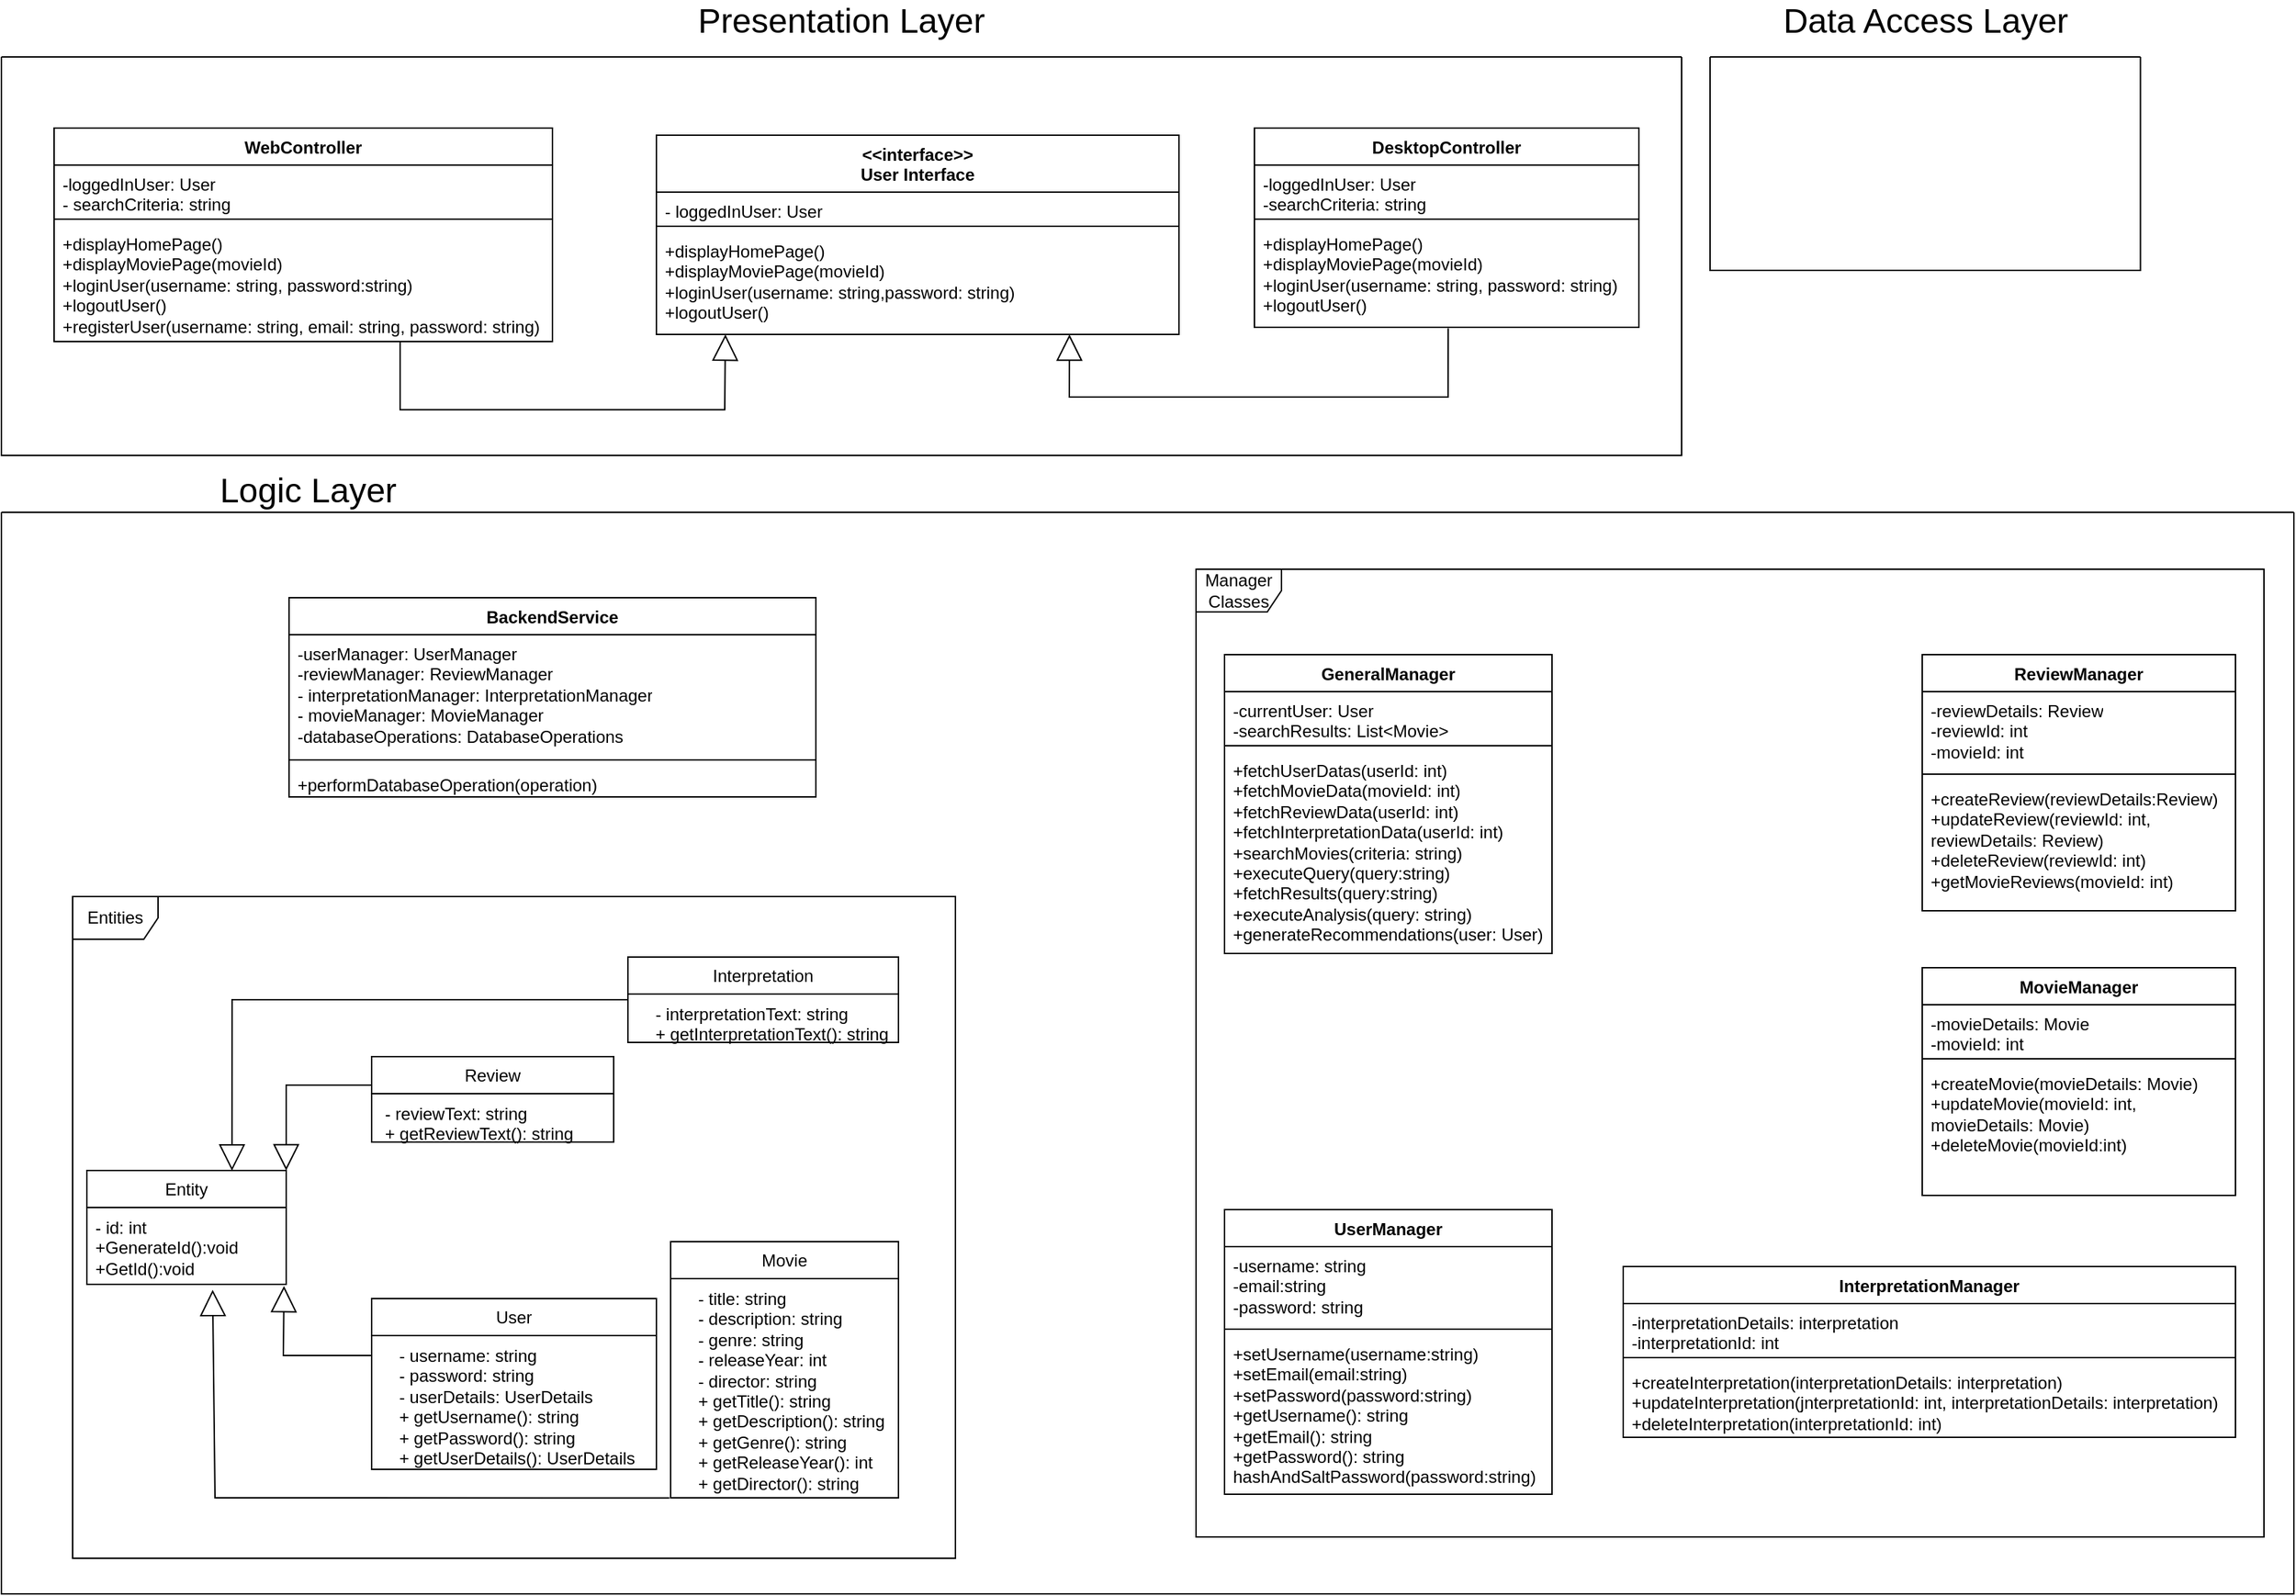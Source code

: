 <mxfile version="24.1.0" type="device">
  <diagram id="C5RBs43oDa-KdzZeNtuy" name="Page-1">
    <mxGraphModel dx="3141" dy="1196" grid="1" gridSize="10" guides="1" tooltips="1" connect="1" arrows="1" fold="1" page="1" pageScale="1" pageWidth="827" pageHeight="1169" math="0" shadow="0">
      <root>
        <mxCell id="WIyWlLk6GJQsqaUBKTNV-0" />
        <mxCell id="WIyWlLk6GJQsqaUBKTNV-1" parent="WIyWlLk6GJQsqaUBKTNV-0" />
        <mxCell id="iR38KoTatVXJLjxWmLt4-14" value="" style="swimlane;startSize=0;" parent="WIyWlLk6GJQsqaUBKTNV-1" vertex="1">
          <mxGeometry x="-800" y="70" width="1180" height="280" as="geometry" />
        </mxCell>
        <mxCell id="23h9r7jtXP9eD7p0l-dG-4" value="WebController" style="swimlane;fontStyle=1;align=center;verticalAlign=top;childLayout=stackLayout;horizontal=1;startSize=26;horizontalStack=0;resizeParent=1;resizeParentMax=0;resizeLast=0;collapsible=1;marginBottom=0;whiteSpace=wrap;html=1;" vertex="1" parent="iR38KoTatVXJLjxWmLt4-14">
          <mxGeometry x="37" y="50" width="350" height="150" as="geometry" />
        </mxCell>
        <mxCell id="23h9r7jtXP9eD7p0l-dG-5" value="-loggedInUser: User&lt;div&gt;- searchCriteria: string&lt;/div&gt;" style="text;strokeColor=none;fillColor=none;align=left;verticalAlign=top;spacingLeft=4;spacingRight=4;overflow=hidden;rotatable=0;points=[[0,0.5],[1,0.5]];portConstraint=eastwest;whiteSpace=wrap;html=1;" vertex="1" parent="23h9r7jtXP9eD7p0l-dG-4">
          <mxGeometry y="26" width="350" height="34" as="geometry" />
        </mxCell>
        <mxCell id="23h9r7jtXP9eD7p0l-dG-6" value="" style="line;strokeWidth=1;fillColor=none;align=left;verticalAlign=middle;spacingTop=-1;spacingLeft=3;spacingRight=3;rotatable=0;labelPosition=right;points=[];portConstraint=eastwest;strokeColor=inherit;" vertex="1" parent="23h9r7jtXP9eD7p0l-dG-4">
          <mxGeometry y="60" width="350" height="8" as="geometry" />
        </mxCell>
        <mxCell id="23h9r7jtXP9eD7p0l-dG-7" value="+displayHomePage()&lt;div&gt;+displayMoviePage(movieId)&lt;/div&gt;&lt;div&gt;+loginUser(username: string, password:string)&lt;/div&gt;&lt;div&gt;+logoutUser()&lt;/div&gt;&lt;div&gt;+registerUser(username: string, email: string, password: string)&lt;/div&gt;" style="text;strokeColor=none;fillColor=none;align=left;verticalAlign=top;spacingLeft=4;spacingRight=4;overflow=hidden;rotatable=0;points=[[0,0.5],[1,0.5]];portConstraint=eastwest;whiteSpace=wrap;html=1;" vertex="1" parent="23h9r7jtXP9eD7p0l-dG-4">
          <mxGeometry y="68" width="350" height="82" as="geometry" />
        </mxCell>
        <mxCell id="23h9r7jtXP9eD7p0l-dG-9" value="DesktopController" style="swimlane;fontStyle=1;align=center;verticalAlign=top;childLayout=stackLayout;horizontal=1;startSize=26;horizontalStack=0;resizeParent=1;resizeParentMax=0;resizeLast=0;collapsible=1;marginBottom=0;whiteSpace=wrap;html=1;" vertex="1" parent="iR38KoTatVXJLjxWmLt4-14">
          <mxGeometry x="880" y="50" width="270" height="140" as="geometry" />
        </mxCell>
        <mxCell id="23h9r7jtXP9eD7p0l-dG-10" value="-loggedInUser: User&lt;div&gt;-searchCriteria: string&lt;/div&gt;" style="text;strokeColor=none;fillColor=none;align=left;verticalAlign=top;spacingLeft=4;spacingRight=4;overflow=hidden;rotatable=0;points=[[0,0.5],[1,0.5]];portConstraint=eastwest;whiteSpace=wrap;html=1;" vertex="1" parent="23h9r7jtXP9eD7p0l-dG-9">
          <mxGeometry y="26" width="270" height="34" as="geometry" />
        </mxCell>
        <mxCell id="23h9r7jtXP9eD7p0l-dG-11" value="" style="line;strokeWidth=1;fillColor=none;align=left;verticalAlign=middle;spacingTop=-1;spacingLeft=3;spacingRight=3;rotatable=0;labelPosition=right;points=[];portConstraint=eastwest;strokeColor=inherit;" vertex="1" parent="23h9r7jtXP9eD7p0l-dG-9">
          <mxGeometry y="60" width="270" height="8" as="geometry" />
        </mxCell>
        <mxCell id="23h9r7jtXP9eD7p0l-dG-12" value="+displayHomePage()&lt;div&gt;+displayMoviePage(movieId)&lt;/div&gt;&lt;div&gt;+loginUser(username: string, password: string)&lt;/div&gt;&lt;div&gt;+logoutUser()&lt;/div&gt;" style="text;strokeColor=none;fillColor=none;align=left;verticalAlign=top;spacingLeft=4;spacingRight=4;overflow=hidden;rotatable=0;points=[[0,0.5],[1,0.5]];portConstraint=eastwest;whiteSpace=wrap;html=1;" vertex="1" parent="23h9r7jtXP9eD7p0l-dG-9">
          <mxGeometry y="68" width="270" height="72" as="geometry" />
        </mxCell>
        <mxCell id="23h9r7jtXP9eD7p0l-dG-0" value="&amp;lt;&amp;lt;interface&amp;gt;&amp;gt;&lt;div&gt;User Interface&lt;/div&gt;" style="swimlane;fontStyle=1;align=center;verticalAlign=top;childLayout=stackLayout;horizontal=1;startSize=40;horizontalStack=0;resizeParent=1;resizeParentMax=0;resizeLast=0;collapsible=1;marginBottom=0;whiteSpace=wrap;html=1;" vertex="1" parent="iR38KoTatVXJLjxWmLt4-14">
          <mxGeometry x="460" y="55" width="367" height="140" as="geometry" />
        </mxCell>
        <mxCell id="23h9r7jtXP9eD7p0l-dG-1" value="- loggedInUser: User" style="text;strokeColor=none;fillColor=none;align=left;verticalAlign=top;spacingLeft=4;spacingRight=4;overflow=hidden;rotatable=0;points=[[0,0.5],[1,0.5]];portConstraint=eastwest;whiteSpace=wrap;html=1;" vertex="1" parent="23h9r7jtXP9eD7p0l-dG-0">
          <mxGeometry y="40" width="367" height="20" as="geometry" />
        </mxCell>
        <mxCell id="23h9r7jtXP9eD7p0l-dG-2" value="" style="line;strokeWidth=1;fillColor=none;align=left;verticalAlign=middle;spacingTop=-1;spacingLeft=3;spacingRight=3;rotatable=0;labelPosition=right;points=[];portConstraint=eastwest;strokeColor=inherit;" vertex="1" parent="23h9r7jtXP9eD7p0l-dG-0">
          <mxGeometry y="60" width="367" height="8" as="geometry" />
        </mxCell>
        <mxCell id="23h9r7jtXP9eD7p0l-dG-3" value="+displayHomePage()&lt;div&gt;+displayMoviePage(movieId)&lt;/div&gt;&lt;div&gt;+loginUser(username: string,password: string)&lt;/div&gt;&lt;div&gt;+logoutUser()&lt;/div&gt;" style="text;strokeColor=none;fillColor=none;align=left;verticalAlign=top;spacingLeft=4;spacingRight=4;overflow=hidden;rotatable=0;points=[[0,0.5],[1,0.5]];portConstraint=eastwest;whiteSpace=wrap;html=1;" vertex="1" parent="23h9r7jtXP9eD7p0l-dG-0">
          <mxGeometry y="68" width="367" height="72" as="geometry" />
        </mxCell>
        <mxCell id="nimb80_pBrbYNt26mRaU-14" value="&lt;div&gt;&lt;br&gt;&lt;/div&gt;&lt;div&gt;&lt;br&gt;&lt;/div&gt;" style="endArrow=block;endSize=16;endFill=0;html=1;rounded=0;entryX=0.488;entryY=1.042;entryDx=0;entryDy=0;exitX=0.504;exitY=1.011;exitDx=0;exitDy=0;exitPerimeter=0;entryPerimeter=0;" parent="iR38KoTatVXJLjxWmLt4-14" edge="1" source="23h9r7jtXP9eD7p0l-dG-12">
          <mxGeometry x="-0.004" y="-5" width="160" relative="1" as="geometry">
            <mxPoint x="1016.08" y="196.008" as="sourcePoint" />
            <mxPoint x="750.096" y="195.004" as="targetPoint" />
            <Array as="points">
              <mxPoint x="1016" y="238.98" />
              <mxPoint x="750" y="238.98" />
            </Array>
            <mxPoint as="offset" />
          </mxGeometry>
        </mxCell>
        <mxCell id="23h9r7jtXP9eD7p0l-dG-38" value="&lt;div&gt;&lt;br&gt;&lt;/div&gt;&lt;div&gt;&lt;br&gt;&lt;/div&gt;" style="endArrow=block;endSize=16;endFill=0;html=1;rounded=0;entryX=0.132;entryY=1.03;entryDx=0;entryDy=0;entryPerimeter=0;" edge="1" parent="iR38KoTatVXJLjxWmLt4-14">
          <mxGeometry x="-0.004" y="-5" width="160" relative="1" as="geometry">
            <mxPoint x="280" y="200" as="sourcePoint" />
            <mxPoint x="508.444" y="195.0" as="targetPoint" />
            <Array as="points">
              <mxPoint x="280" y="247.84" />
              <mxPoint x="508" y="247.84" />
            </Array>
            <mxPoint as="offset" />
          </mxGeometry>
        </mxCell>
        <mxCell id="iR38KoTatVXJLjxWmLt4-16" value="" style="swimlane;startSize=0;" parent="WIyWlLk6GJQsqaUBKTNV-1" vertex="1">
          <mxGeometry x="-800" y="390" width="1610" height="760" as="geometry" />
        </mxCell>
        <mxCell id="qx7hN7F4rczpkf0NwDpL-27" value="Manager Classes" style="shape=umlFrame;whiteSpace=wrap;html=1;pointerEvents=0;" parent="iR38KoTatVXJLjxWmLt4-16" vertex="1">
          <mxGeometry x="839" y="40" width="750" height="680" as="geometry" />
        </mxCell>
        <mxCell id="23h9r7jtXP9eD7p0l-dG-18" value="GeneralManager" style="swimlane;fontStyle=1;align=center;verticalAlign=top;childLayout=stackLayout;horizontal=1;startSize=26;horizontalStack=0;resizeParent=1;resizeParentMax=0;resizeLast=0;collapsible=1;marginBottom=0;whiteSpace=wrap;html=1;" vertex="1" parent="iR38KoTatVXJLjxWmLt4-16">
          <mxGeometry x="859" y="100" width="230" height="210" as="geometry" />
        </mxCell>
        <mxCell id="23h9r7jtXP9eD7p0l-dG-19" value="-currentUser: User&lt;div&gt;-searchResults: List&amp;lt;Movie&amp;gt;&lt;/div&gt;" style="text;strokeColor=none;fillColor=none;align=left;verticalAlign=top;spacingLeft=4;spacingRight=4;overflow=hidden;rotatable=0;points=[[0,0.5],[1,0.5]];portConstraint=eastwest;whiteSpace=wrap;html=1;" vertex="1" parent="23h9r7jtXP9eD7p0l-dG-18">
          <mxGeometry y="26" width="230" height="34" as="geometry" />
        </mxCell>
        <mxCell id="23h9r7jtXP9eD7p0l-dG-20" value="" style="line;strokeWidth=1;fillColor=none;align=left;verticalAlign=middle;spacingTop=-1;spacingLeft=3;spacingRight=3;rotatable=0;labelPosition=right;points=[];portConstraint=eastwest;strokeColor=inherit;" vertex="1" parent="23h9r7jtXP9eD7p0l-dG-18">
          <mxGeometry y="60" width="230" height="8" as="geometry" />
        </mxCell>
        <mxCell id="23h9r7jtXP9eD7p0l-dG-21" value="+fetchUserDatas(userId: int)&lt;div&gt;+fetchMovieData(movieId: int)&lt;/div&gt;&lt;div&gt;+fetchReviewData(userId: int)&lt;/div&gt;&lt;div&gt;+fetchInterpretationData(userId: int)&lt;/div&gt;&lt;div&gt;+searchMovies(criteria: string)&lt;/div&gt;&lt;div&gt;+executeQuery(query:string)&lt;/div&gt;&lt;div&gt;+fetchResults(query:string)&lt;/div&gt;&lt;div&gt;+executeAnalysis(query: string)&lt;/div&gt;&lt;div&gt;+generateRecommendations(user: User)&lt;/div&gt;" style="text;strokeColor=none;fillColor=none;align=left;verticalAlign=top;spacingLeft=4;spacingRight=4;overflow=hidden;rotatable=0;points=[[0,0.5],[1,0.5]];portConstraint=eastwest;whiteSpace=wrap;html=1;" vertex="1" parent="23h9r7jtXP9eD7p0l-dG-18">
          <mxGeometry y="68" width="230" height="142" as="geometry" />
        </mxCell>
        <mxCell id="23h9r7jtXP9eD7p0l-dG-22" value="UserManager" style="swimlane;fontStyle=1;align=center;verticalAlign=top;childLayout=stackLayout;horizontal=1;startSize=26;horizontalStack=0;resizeParent=1;resizeParentMax=0;resizeLast=0;collapsible=1;marginBottom=0;whiteSpace=wrap;html=1;" vertex="1" parent="iR38KoTatVXJLjxWmLt4-16">
          <mxGeometry x="859" y="490" width="230" height="200" as="geometry" />
        </mxCell>
        <mxCell id="23h9r7jtXP9eD7p0l-dG-23" value="-username: string&lt;div&gt;-email:string&lt;/div&gt;&lt;div&gt;-password: string&lt;/div&gt;" style="text;strokeColor=none;fillColor=none;align=left;verticalAlign=top;spacingLeft=4;spacingRight=4;overflow=hidden;rotatable=0;points=[[0,0.5],[1,0.5]];portConstraint=eastwest;whiteSpace=wrap;html=1;" vertex="1" parent="23h9r7jtXP9eD7p0l-dG-22">
          <mxGeometry y="26" width="230" height="54" as="geometry" />
        </mxCell>
        <mxCell id="23h9r7jtXP9eD7p0l-dG-24" value="" style="line;strokeWidth=1;fillColor=none;align=left;verticalAlign=middle;spacingTop=-1;spacingLeft=3;spacingRight=3;rotatable=0;labelPosition=right;points=[];portConstraint=eastwest;strokeColor=inherit;" vertex="1" parent="23h9r7jtXP9eD7p0l-dG-22">
          <mxGeometry y="80" width="230" height="8" as="geometry" />
        </mxCell>
        <mxCell id="23h9r7jtXP9eD7p0l-dG-25" value="+setUsername(username:string)&lt;div&gt;+setEmail(email:string)&lt;/div&gt;&lt;div&gt;+setPassword(password:string)&lt;/div&gt;&lt;div&gt;+getUsername(): string&lt;/div&gt;&lt;div&gt;+getEmail(): string&lt;/div&gt;&lt;div&gt;+getPassword(): string&lt;/div&gt;&lt;div&gt;hashAndSaltPassword(password:string)&lt;/div&gt;" style="text;strokeColor=none;fillColor=none;align=left;verticalAlign=top;spacingLeft=4;spacingRight=4;overflow=hidden;rotatable=0;points=[[0,0.5],[1,0.5]];portConstraint=eastwest;whiteSpace=wrap;html=1;" vertex="1" parent="23h9r7jtXP9eD7p0l-dG-22">
          <mxGeometry y="88" width="230" height="112" as="geometry" />
        </mxCell>
        <mxCell id="23h9r7jtXP9eD7p0l-dG-26" value="ReviewManager" style="swimlane;fontStyle=1;align=center;verticalAlign=top;childLayout=stackLayout;horizontal=1;startSize=26;horizontalStack=0;resizeParent=1;resizeParentMax=0;resizeLast=0;collapsible=1;marginBottom=0;whiteSpace=wrap;html=1;" vertex="1" parent="iR38KoTatVXJLjxWmLt4-16">
          <mxGeometry x="1349" y="100" width="220" height="180" as="geometry" />
        </mxCell>
        <mxCell id="23h9r7jtXP9eD7p0l-dG-27" value="-reviewDetails: Review&lt;div&gt;-reviewId: int&lt;/div&gt;&lt;div&gt;-movieId: int&lt;/div&gt;" style="text;strokeColor=none;fillColor=none;align=left;verticalAlign=top;spacingLeft=4;spacingRight=4;overflow=hidden;rotatable=0;points=[[0,0.5],[1,0.5]];portConstraint=eastwest;whiteSpace=wrap;html=1;" vertex="1" parent="23h9r7jtXP9eD7p0l-dG-26">
          <mxGeometry y="26" width="220" height="54" as="geometry" />
        </mxCell>
        <mxCell id="23h9r7jtXP9eD7p0l-dG-28" value="" style="line;strokeWidth=1;fillColor=none;align=left;verticalAlign=middle;spacingTop=-1;spacingLeft=3;spacingRight=3;rotatable=0;labelPosition=right;points=[];portConstraint=eastwest;strokeColor=inherit;" vertex="1" parent="23h9r7jtXP9eD7p0l-dG-26">
          <mxGeometry y="80" width="220" height="8" as="geometry" />
        </mxCell>
        <mxCell id="23h9r7jtXP9eD7p0l-dG-29" value="+createReview(reviewDetails:Review)&lt;div&gt;+updateReview(reviewId: int, reviewDetails: Review)&lt;/div&gt;&lt;div&gt;+deleteReview(reviewId: int)&lt;/div&gt;&lt;div&gt;+getMovieReviews(movieId: int)&lt;/div&gt;" style="text;strokeColor=none;fillColor=none;align=left;verticalAlign=top;spacingLeft=4;spacingRight=4;overflow=hidden;rotatable=0;points=[[0,0.5],[1,0.5]];portConstraint=eastwest;whiteSpace=wrap;html=1;" vertex="1" parent="23h9r7jtXP9eD7p0l-dG-26">
          <mxGeometry y="88" width="220" height="92" as="geometry" />
        </mxCell>
        <mxCell id="23h9r7jtXP9eD7p0l-dG-30" value="InterpretationManager" style="swimlane;fontStyle=1;align=center;verticalAlign=top;childLayout=stackLayout;horizontal=1;startSize=26;horizontalStack=0;resizeParent=1;resizeParentMax=0;resizeLast=0;collapsible=1;marginBottom=0;whiteSpace=wrap;html=1;" vertex="1" parent="iR38KoTatVXJLjxWmLt4-16">
          <mxGeometry x="1139" y="530" width="430" height="120" as="geometry" />
        </mxCell>
        <mxCell id="23h9r7jtXP9eD7p0l-dG-31" value="-interpretationDetails: interpretation&lt;div&gt;-interpretationId: int&lt;/div&gt;" style="text;strokeColor=none;fillColor=none;align=left;verticalAlign=top;spacingLeft=4;spacingRight=4;overflow=hidden;rotatable=0;points=[[0,0.5],[1,0.5]];portConstraint=eastwest;whiteSpace=wrap;html=1;" vertex="1" parent="23h9r7jtXP9eD7p0l-dG-30">
          <mxGeometry y="26" width="430" height="34" as="geometry" />
        </mxCell>
        <mxCell id="23h9r7jtXP9eD7p0l-dG-32" value="" style="line;strokeWidth=1;fillColor=none;align=left;verticalAlign=middle;spacingTop=-1;spacingLeft=3;spacingRight=3;rotatable=0;labelPosition=right;points=[];portConstraint=eastwest;strokeColor=inherit;" vertex="1" parent="23h9r7jtXP9eD7p0l-dG-30">
          <mxGeometry y="60" width="430" height="8" as="geometry" />
        </mxCell>
        <mxCell id="23h9r7jtXP9eD7p0l-dG-33" value="+createInterpretation(interpretationDetails: interpretation)&lt;div&gt;+updateInterpretation(jnterpretationId: int, interpretationDetails: interpretation)&lt;/div&gt;&lt;div&gt;+deleteInterpretation(interpretationId: int)&lt;/div&gt;" style="text;strokeColor=none;fillColor=none;align=left;verticalAlign=top;spacingLeft=4;spacingRight=4;overflow=hidden;rotatable=0;points=[[0,0.5],[1,0.5]];portConstraint=eastwest;whiteSpace=wrap;html=1;" vertex="1" parent="23h9r7jtXP9eD7p0l-dG-30">
          <mxGeometry y="68" width="430" height="52" as="geometry" />
        </mxCell>
        <mxCell id="23h9r7jtXP9eD7p0l-dG-34" value="MovieManager" style="swimlane;fontStyle=1;align=center;verticalAlign=top;childLayout=stackLayout;horizontal=1;startSize=26;horizontalStack=0;resizeParent=1;resizeParentMax=0;resizeLast=0;collapsible=1;marginBottom=0;whiteSpace=wrap;html=1;" vertex="1" parent="iR38KoTatVXJLjxWmLt4-16">
          <mxGeometry x="1349" y="320" width="220" height="160" as="geometry" />
        </mxCell>
        <mxCell id="23h9r7jtXP9eD7p0l-dG-35" value="-movieDetails: Movie&lt;div&gt;-movieId: int&lt;/div&gt;" style="text;strokeColor=none;fillColor=none;align=left;verticalAlign=top;spacingLeft=4;spacingRight=4;overflow=hidden;rotatable=0;points=[[0,0.5],[1,0.5]];portConstraint=eastwest;whiteSpace=wrap;html=1;" vertex="1" parent="23h9r7jtXP9eD7p0l-dG-34">
          <mxGeometry y="26" width="220" height="34" as="geometry" />
        </mxCell>
        <mxCell id="23h9r7jtXP9eD7p0l-dG-36" value="" style="line;strokeWidth=1;fillColor=none;align=left;verticalAlign=middle;spacingTop=-1;spacingLeft=3;spacingRight=3;rotatable=0;labelPosition=right;points=[];portConstraint=eastwest;strokeColor=inherit;" vertex="1" parent="23h9r7jtXP9eD7p0l-dG-34">
          <mxGeometry y="60" width="220" height="8" as="geometry" />
        </mxCell>
        <mxCell id="23h9r7jtXP9eD7p0l-dG-37" value="+createMovie(movieDetails: Movie)&lt;div&gt;+updateMovie(movieId: int, movieDetails: Movie)&lt;/div&gt;&lt;div&gt;+deleteMovie(movieId:int)&lt;/div&gt;" style="text;strokeColor=none;fillColor=none;align=left;verticalAlign=top;spacingLeft=4;spacingRight=4;overflow=hidden;rotatable=0;points=[[0,0.5],[1,0.5]];portConstraint=eastwest;whiteSpace=wrap;html=1;" vertex="1" parent="23h9r7jtXP9eD7p0l-dG-34">
          <mxGeometry y="68" width="220" height="92" as="geometry" />
        </mxCell>
        <mxCell id="qx7hN7F4rczpkf0NwDpL-35" value="Entities" style="shape=umlFrame;whiteSpace=wrap;html=1;pointerEvents=0;" parent="iR38KoTatVXJLjxWmLt4-16" vertex="1">
          <mxGeometry x="50" y="270" width="620" height="465" as="geometry" />
        </mxCell>
        <mxCell id="qx7hN7F4rczpkf0NwDpL-4" value="User" style="swimlane;fontStyle=0;childLayout=stackLayout;horizontal=1;startSize=26;fillColor=none;horizontalStack=0;resizeParent=1;resizeParentMax=0;resizeLast=0;collapsible=1;marginBottom=0;whiteSpace=wrap;html=1;" parent="iR38KoTatVXJLjxWmLt4-16" vertex="1">
          <mxGeometry x="260" y="552.5" width="200" height="120" as="geometry" />
        </mxCell>
        <mxCell id="qx7hN7F4rczpkf0NwDpL-5" value="&lt;div&gt;&lt;span style=&quot;background-color: initial;&quot;&gt;&amp;nbsp; &amp;nbsp; - username: string&lt;/span&gt;&lt;br&gt;&lt;/div&gt;&lt;div&gt;&amp;nbsp; &amp;nbsp; - password: string&lt;/div&gt;&lt;div&gt;&amp;nbsp; &amp;nbsp; - userDetails: UserDetails&lt;/div&gt;&lt;div&gt;&amp;nbsp; &amp;nbsp; + getUsername(): string&lt;/div&gt;&lt;div&gt;&amp;nbsp; &amp;nbsp; + getPassword(): string&lt;/div&gt;&lt;div&gt;&amp;nbsp; &amp;nbsp; + getUserDetails(): UserDetails&lt;/div&gt;" style="text;strokeColor=none;fillColor=none;align=left;verticalAlign=top;spacingLeft=4;spacingRight=4;overflow=hidden;rotatable=0;points=[[0,0.5],[1,0.5]];portConstraint=eastwest;whiteSpace=wrap;html=1;" parent="qx7hN7F4rczpkf0NwDpL-4" vertex="1">
          <mxGeometry y="26" width="200" height="94" as="geometry" />
        </mxCell>
        <mxCell id="qx7hN7F4rczpkf0NwDpL-8" value="Movie" style="swimlane;fontStyle=0;childLayout=stackLayout;horizontal=1;startSize=26;fillColor=none;horizontalStack=0;resizeParent=1;resizeParentMax=0;resizeLast=0;collapsible=1;marginBottom=0;whiteSpace=wrap;html=1;" parent="iR38KoTatVXJLjxWmLt4-16" vertex="1">
          <mxGeometry x="470" y="512.5" width="160" height="180" as="geometry" />
        </mxCell>
        <mxCell id="qx7hN7F4rczpkf0NwDpL-9" value="&lt;div&gt;&lt;span style=&quot;background-color: initial;&quot;&gt;&amp;nbsp; &amp;nbsp; - title: string&lt;/span&gt;&lt;br&gt;&lt;/div&gt;&lt;div&gt;&amp;nbsp; &amp;nbsp; - description: string&lt;/div&gt;&lt;div&gt;&amp;nbsp; &amp;nbsp; - genre: string&lt;/div&gt;&lt;div&gt;&amp;nbsp; &amp;nbsp; - releaseYear: int&lt;/div&gt;&lt;div&gt;&amp;nbsp; &amp;nbsp; - director: string&lt;/div&gt;&lt;div&gt;&amp;nbsp; &amp;nbsp; + getTitle(): string&lt;/div&gt;&lt;div&gt;&amp;nbsp; &amp;nbsp; + getDescription(): string&lt;/div&gt;&lt;div&gt;&amp;nbsp; &amp;nbsp; + getGenre(): string&lt;/div&gt;&lt;div&gt;&amp;nbsp; &amp;nbsp; + getReleaseYear(): int&lt;/div&gt;&lt;div&gt;&amp;nbsp; &amp;nbsp; + getDirector(): string&lt;/div&gt;" style="text;strokeColor=none;fillColor=none;align=left;verticalAlign=top;spacingLeft=4;spacingRight=4;overflow=hidden;rotatable=0;points=[[0,0.5],[1,0.5]];portConstraint=eastwest;whiteSpace=wrap;html=1;" parent="qx7hN7F4rczpkf0NwDpL-8" vertex="1">
          <mxGeometry y="26" width="160" height="154" as="geometry" />
        </mxCell>
        <mxCell id="qx7hN7F4rczpkf0NwDpL-12" value="Review" style="swimlane;fontStyle=0;childLayout=stackLayout;horizontal=1;startSize=26;fillColor=none;horizontalStack=0;resizeParent=1;resizeParentMax=0;resizeLast=0;collapsible=1;marginBottom=0;whiteSpace=wrap;html=1;" parent="iR38KoTatVXJLjxWmLt4-16" vertex="1">
          <mxGeometry x="260" y="382.5" width="170" height="60" as="geometry" />
        </mxCell>
        <mxCell id="qx7hN7F4rczpkf0NwDpL-13" value="&lt;div&gt;&lt;span style=&quot;background-color: initial;&quot;&gt;&amp;nbsp;- reviewText: string&lt;/span&gt;&lt;br&gt;&lt;/div&gt;&lt;div&gt;&amp;nbsp;+ getReviewText(): string&lt;/div&gt;" style="text;strokeColor=none;fillColor=none;align=left;verticalAlign=top;spacingLeft=4;spacingRight=4;overflow=hidden;rotatable=0;points=[[0,0.5],[1,0.5]];portConstraint=eastwest;whiteSpace=wrap;html=1;" parent="qx7hN7F4rczpkf0NwDpL-12" vertex="1">
          <mxGeometry y="26" width="170" height="34" as="geometry" />
        </mxCell>
        <mxCell id="qx7hN7F4rczpkf0NwDpL-16" value="Interpretation" style="swimlane;fontStyle=0;childLayout=stackLayout;horizontal=1;startSize=26;fillColor=none;horizontalStack=0;resizeParent=1;resizeParentMax=0;resizeLast=0;collapsible=1;marginBottom=0;whiteSpace=wrap;html=1;" parent="iR38KoTatVXJLjxWmLt4-16" vertex="1">
          <mxGeometry x="440" y="312.5" width="190" height="60" as="geometry" />
        </mxCell>
        <mxCell id="qx7hN7F4rczpkf0NwDpL-17" value="&lt;div&gt;&lt;span style=&quot;background-color: initial;&quot;&gt;&amp;nbsp; &amp;nbsp; - interpretationText: string&lt;/span&gt;&lt;/div&gt;&lt;div&gt;&amp;nbsp; &amp;nbsp; + getInterpretationText(): string&lt;/div&gt;" style="text;strokeColor=none;fillColor=none;align=left;verticalAlign=top;spacingLeft=4;spacingRight=4;overflow=hidden;rotatable=0;points=[[0,0.5],[1,0.5]];portConstraint=eastwest;whiteSpace=wrap;html=1;" parent="qx7hN7F4rczpkf0NwDpL-16" vertex="1">
          <mxGeometry y="26" width="190" height="34" as="geometry" />
        </mxCell>
        <mxCell id="nimb80_pBrbYNt26mRaU-0" value="Entity" style="swimlane;fontStyle=0;childLayout=stackLayout;horizontal=1;startSize=26;fillColor=none;horizontalStack=0;resizeParent=1;resizeParentMax=0;resizeLast=0;collapsible=1;marginBottom=0;whiteSpace=wrap;html=1;" parent="iR38KoTatVXJLjxWmLt4-16" vertex="1">
          <mxGeometry x="60" y="462.5" width="140" height="80" as="geometry" />
        </mxCell>
        <mxCell id="nimb80_pBrbYNt26mRaU-1" value="&lt;div&gt;- id: int&lt;/div&gt;+GenerateId():void&lt;div&gt;+GetId():void&lt;/div&gt;" style="text;strokeColor=none;fillColor=none;align=left;verticalAlign=top;spacingLeft=4;spacingRight=4;overflow=hidden;rotatable=0;points=[[0,0.5],[1,0.5]];portConstraint=eastwest;whiteSpace=wrap;html=1;" parent="nimb80_pBrbYNt26mRaU-0" vertex="1">
          <mxGeometry y="26" width="140" height="54" as="geometry" />
        </mxCell>
        <mxCell id="nimb80_pBrbYNt26mRaU-4" value="&lt;div&gt;&lt;br&gt;&lt;/div&gt;&lt;div&gt;&lt;br&gt;&lt;/div&gt;" style="endArrow=block;endSize=16;endFill=0;html=1;rounded=0;entryX=0.989;entryY=1.021;entryDx=0;entryDy=0;entryPerimeter=0;" parent="iR38KoTatVXJLjxWmLt4-16" target="nimb80_pBrbYNt26mRaU-1" edge="1">
          <mxGeometry width="160" relative="1" as="geometry">
            <mxPoint x="260" y="592.5" as="sourcePoint" />
            <mxPoint x="238.24" y="635.89" as="targetPoint" />
            <Array as="points">
              <mxPoint x="198" y="592.5" />
            </Array>
          </mxGeometry>
        </mxCell>
        <mxCell id="nimb80_pBrbYNt26mRaU-5" value="&lt;div&gt;&lt;br&gt;&lt;/div&gt;&lt;div&gt;&lt;br&gt;&lt;/div&gt;" style="endArrow=block;endSize=16;endFill=0;html=1;rounded=0;entryX=1;entryY=0;entryDx=0;entryDy=0;" parent="iR38KoTatVXJLjxWmLt4-16" target="nimb80_pBrbYNt26mRaU-0" edge="1">
          <mxGeometry width="160" relative="1" as="geometry">
            <mxPoint x="260" y="402.5" as="sourcePoint" />
            <mxPoint x="160" y="362.5" as="targetPoint" />
            <Array as="points">
              <mxPoint x="200" y="402.5" />
            </Array>
          </mxGeometry>
        </mxCell>
        <mxCell id="nimb80_pBrbYNt26mRaU-6" value="&lt;div&gt;&lt;br&gt;&lt;/div&gt;&lt;div&gt;&lt;br&gt;&lt;/div&gt;" style="endArrow=block;endSize=16;endFill=0;html=1;rounded=0;entryX=0.728;entryY=0.002;entryDx=0;entryDy=0;entryPerimeter=0;" parent="iR38KoTatVXJLjxWmLt4-16" target="nimb80_pBrbYNt26mRaU-0" edge="1">
          <mxGeometry width="160" relative="1" as="geometry">
            <mxPoint x="440" y="342.5" as="sourcePoint" />
            <mxPoint x="382" y="362.5" as="targetPoint" />
            <Array as="points">
              <mxPoint x="162" y="342.5" />
            </Array>
          </mxGeometry>
        </mxCell>
        <mxCell id="nimb80_pBrbYNt26mRaU-8" value="&lt;div&gt;&lt;br&gt;&lt;/div&gt;&lt;div&gt;&lt;br&gt;&lt;/div&gt;" style="endArrow=block;endSize=16;endFill=0;html=1;rounded=0;exitX=-0.005;exitY=1.001;exitDx=0;exitDy=0;exitPerimeter=0;entryX=0.631;entryY=1.071;entryDx=0;entryDy=0;entryPerimeter=0;" parent="iR38KoTatVXJLjxWmLt4-16" source="qx7hN7F4rczpkf0NwDpL-9" target="nimb80_pBrbYNt26mRaU-1" edge="1">
          <mxGeometry width="160" relative="1" as="geometry">
            <mxPoint x="228" y="672.5" as="sourcePoint" />
            <mxPoint x="170" y="732.5" as="targetPoint" />
            <Array as="points">
              <mxPoint x="150" y="692.5" />
            </Array>
          </mxGeometry>
        </mxCell>
        <mxCell id="23h9r7jtXP9eD7p0l-dG-13" value="BackendService" style="swimlane;fontStyle=1;align=center;verticalAlign=top;childLayout=stackLayout;horizontal=1;startSize=26;horizontalStack=0;resizeParent=1;resizeParentMax=0;resizeLast=0;collapsible=1;marginBottom=0;whiteSpace=wrap;html=1;" vertex="1" parent="iR38KoTatVXJLjxWmLt4-16">
          <mxGeometry x="202" y="60" width="370" height="140" as="geometry" />
        </mxCell>
        <mxCell id="23h9r7jtXP9eD7p0l-dG-14" value="-userManager: UserManager&lt;div&gt;-reviewManager: ReviewManager&lt;/div&gt;&lt;div&gt;- interpretationManager: InterpretationManager&lt;/div&gt;&lt;div&gt;- movieManager: MovieManager&lt;/div&gt;&lt;div&gt;-databaseOperations: DatabaseOperations&lt;/div&gt;" style="text;strokeColor=none;fillColor=none;align=left;verticalAlign=top;spacingLeft=4;spacingRight=4;overflow=hidden;rotatable=0;points=[[0,0.5],[1,0.5]];portConstraint=eastwest;whiteSpace=wrap;html=1;" vertex="1" parent="23h9r7jtXP9eD7p0l-dG-13">
          <mxGeometry y="26" width="370" height="84" as="geometry" />
        </mxCell>
        <mxCell id="23h9r7jtXP9eD7p0l-dG-15" value="" style="line;strokeWidth=1;fillColor=none;align=left;verticalAlign=middle;spacingTop=-1;spacingLeft=3;spacingRight=3;rotatable=0;labelPosition=right;points=[];portConstraint=eastwest;strokeColor=inherit;" vertex="1" parent="23h9r7jtXP9eD7p0l-dG-13">
          <mxGeometry y="110" width="370" height="8" as="geometry" />
        </mxCell>
        <mxCell id="23h9r7jtXP9eD7p0l-dG-16" value="+performDatabaseOperation(operation)" style="text;strokeColor=none;fillColor=none;align=left;verticalAlign=top;spacingLeft=4;spacingRight=4;overflow=hidden;rotatable=0;points=[[0,0.5],[1,0.5]];portConstraint=eastwest;whiteSpace=wrap;html=1;" vertex="1" parent="23h9r7jtXP9eD7p0l-dG-13">
          <mxGeometry y="118" width="370" height="22" as="geometry" />
        </mxCell>
        <mxCell id="iR38KoTatVXJLjxWmLt4-46" value="" style="swimlane;startSize=0;" parent="WIyWlLk6GJQsqaUBKTNV-1" vertex="1">
          <mxGeometry x="400" y="70" width="302.25" height="150" as="geometry" />
        </mxCell>
        <mxCell id="iR38KoTatVXJLjxWmLt4-52" value="&lt;font style=&quot;font-size: 24px;&quot;&gt;Logic Layer&lt;/font&gt;" style="text;html=1;align=center;verticalAlign=middle;whiteSpace=wrap;rounded=0;" parent="WIyWlLk6GJQsqaUBKTNV-1" vertex="1">
          <mxGeometry x="-680.0" y="360" width="191" height="30" as="geometry" />
        </mxCell>
        <mxCell id="iR38KoTatVXJLjxWmLt4-15" value="&lt;font style=&quot;font-size: 24px;&quot;&gt;Presentation Layer&lt;/font&gt;" style="text;html=1;align=center;verticalAlign=middle;whiteSpace=wrap;rounded=0;" parent="WIyWlLk6GJQsqaUBKTNV-1" vertex="1">
          <mxGeometry x="-325" y="30" width="230" height="30" as="geometry" />
        </mxCell>
        <mxCell id="iR38KoTatVXJLjxWmLt4-51" value="&lt;font style=&quot;font-size: 24px;&quot;&gt;Data Access Layer&lt;/font&gt;" style="text;html=1;align=center;verticalAlign=middle;whiteSpace=wrap;rounded=0;" parent="WIyWlLk6GJQsqaUBKTNV-1" vertex="1">
          <mxGeometry x="433.88" y="30" width="234.5" height="30" as="geometry" />
        </mxCell>
      </root>
    </mxGraphModel>
  </diagram>
</mxfile>
